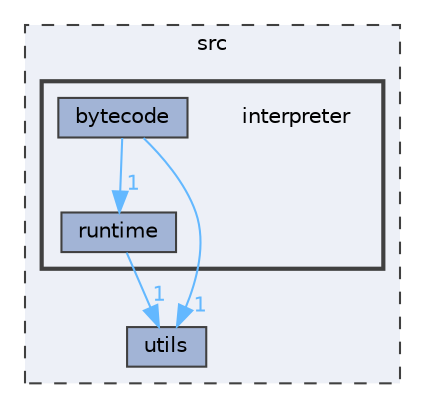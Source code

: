 digraph "src/interpreter"
{
 // LATEX_PDF_SIZE
  bgcolor="transparent";
  edge [fontname=Helvetica,fontsize=10,labelfontname=Helvetica,labelfontsize=10];
  node [fontname=Helvetica,fontsize=10,shape=box,height=0.2,width=0.4];
  compound=true
  subgraph clusterdir_68267d1309a1af8e8297ef4c3efbcdba {
    graph [ bgcolor="#edf0f7", pencolor="grey25", label="src", fontname=Helvetica,fontsize=10 style="filled,dashed", URL="dir_68267d1309a1af8e8297ef4c3efbcdba.html",tooltip=""]
  dir_313caf1132e152dd9b58bea13a4052ca [label="utils", fillcolor="#a2b4d6", color="grey25", style="filled", URL="dir_313caf1132e152dd9b58bea13a4052ca.html",tooltip=""];
  subgraph clusterdir_4904b5727094acb85f1fb3ce4b540d24 {
    graph [ bgcolor="#edf0f7", pencolor="grey25", label="", fontname=Helvetica,fontsize=10 style="filled,bold", URL="dir_4904b5727094acb85f1fb3ce4b540d24.html",tooltip=""]
    dir_4904b5727094acb85f1fb3ce4b540d24 [shape=plaintext, label="interpreter"];
  dir_ca69998e4c1a0610c82e737e3523fd27 [label="bytecode", fillcolor="#a2b4d6", color="grey25", style="filled", URL="dir_ca69998e4c1a0610c82e737e3523fd27.html",tooltip=""];
  dir_82150d069bc1826eceaa8d9d3652c4aa [label="runtime", fillcolor="#a2b4d6", color="grey25", style="filled", URL="dir_82150d069bc1826eceaa8d9d3652c4aa.html",tooltip=""];
  }
  }
  dir_ca69998e4c1a0610c82e737e3523fd27->dir_313caf1132e152dd9b58bea13a4052ca [headlabel="1", labeldistance=1.5 headhref="dir_000001_000007.html" href="dir_000001_000007.html" color="steelblue1" fontcolor="steelblue1"];
  dir_ca69998e4c1a0610c82e737e3523fd27->dir_82150d069bc1826eceaa8d9d3652c4aa [headlabel="1", labeldistance=1.5 headhref="dir_000001_000005.html" href="dir_000001_000005.html" color="steelblue1" fontcolor="steelblue1"];
  dir_82150d069bc1826eceaa8d9d3652c4aa->dir_313caf1132e152dd9b58bea13a4052ca [headlabel="1", labeldistance=1.5 headhref="dir_000005_000007.html" href="dir_000005_000007.html" color="steelblue1" fontcolor="steelblue1"];
}
